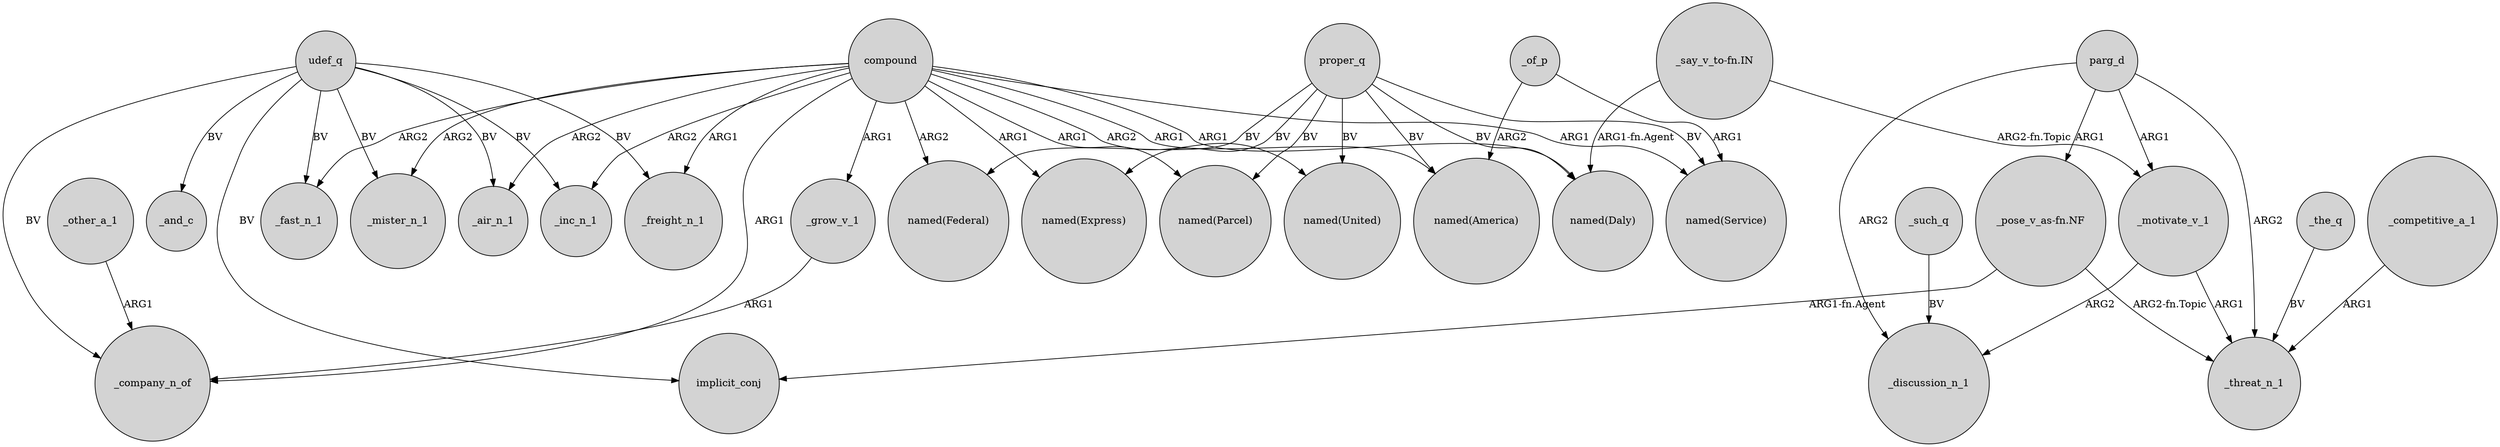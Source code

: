 digraph {
	node [shape=circle style=filled]
	udef_q -> _air_n_1 [label=BV]
	compound -> _fast_n_1 [label=ARG2]
	compound -> _freight_n_1 [label=ARG1]
	udef_q -> _inc_n_1 [label=BV]
	proper_q -> "named(Daly)" [label=BV]
	"_say_v_to-fn.IN" -> _motivate_v_1 [label="ARG2-fn.Topic"]
	proper_q -> "named(Express)" [label=BV]
	compound -> _mister_n_1 [label=ARG2]
	"_say_v_to-fn.IN" -> "named(Daly)" [label="ARG1-fn.Agent"]
	_such_q -> _discussion_n_1 [label=BV]
	parg_d -> _motivate_v_1 [label=ARG1]
	compound -> "named(America)" [label=ARG1]
	udef_q -> _mister_n_1 [label=BV]
	_the_q -> _threat_n_1 [label=BV]
	parg_d -> "_pose_v_as-fn.NF" [label=ARG1]
	compound -> "named(Express)" [label=ARG1]
	compound -> "named(Parcel)" [label=ARG1]
	_of_p -> "named(America)" [label=ARG2]
	udef_q -> implicit_conj [label=BV]
	compound -> "named(Service)" [label=ARG1]
	_grow_v_1 -> _company_n_of [label=ARG1]
	compound -> _company_n_of [label=ARG1]
	_competitive_a_1 -> _threat_n_1 [label=ARG1]
	parg_d -> _discussion_n_1 [label=ARG2]
	"_pose_v_as-fn.NF" -> implicit_conj [label="ARG1-fn.Agent"]
	"_pose_v_as-fn.NF" -> _threat_n_1 [label="ARG2-fn.Topic"]
	udef_q -> _freight_n_1 [label=BV]
	proper_q -> "named(Service)" [label=BV]
	proper_q -> "named(United)" [label=BV]
	proper_q -> "named(Federal)" [label=BV]
	_motivate_v_1 -> _discussion_n_1 [label=ARG2]
	compound -> _air_n_1 [label=ARG2]
	udef_q -> _fast_n_1 [label=BV]
	compound -> _grow_v_1 [label=ARG1]
	compound -> "named(Daly)" [label=ARG1]
	_other_a_1 -> _company_n_of [label=ARG1]
	_of_p -> "named(Service)" [label=ARG1]
	parg_d -> _threat_n_1 [label=ARG2]
	compound -> "named(United)" [label=ARG2]
	udef_q -> _company_n_of [label=BV]
	udef_q -> _and_c [label=BV]
	compound -> "named(Federal)" [label=ARG2]
	proper_q -> "named(Parcel)" [label=BV]
	compound -> _inc_n_1 [label=ARG2]
	proper_q -> "named(America)" [label=BV]
	_motivate_v_1 -> _threat_n_1 [label=ARG1]
}
